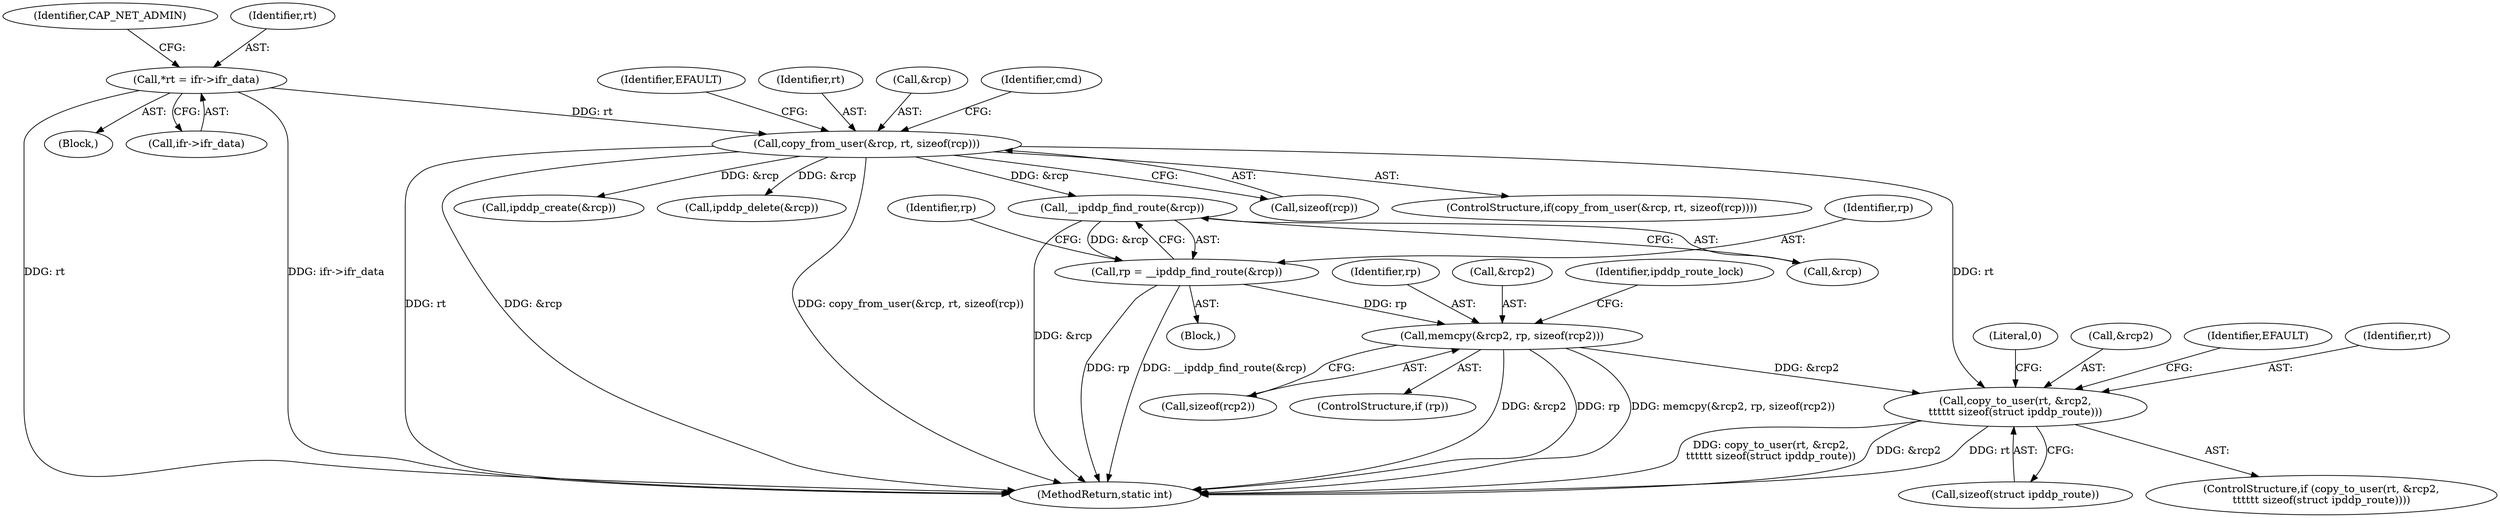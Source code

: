 digraph "1_linux_9824dfae5741275473a23a7ed5756c7b6efacc9d@API" {
"1000163" [label="(Call,copy_to_user(rt, &rcp2,\n\t\t\t\t\t\t sizeof(struct ipddp_route)))"];
"1000122" [label="(Call,copy_from_user(&rcp, rt, sizeof(rcp)))"];
"1000106" [label="(Call,*rt = ifr->ifr_data)"];
"1000150" [label="(Call,memcpy(&rcp2, rp, sizeof(rcp2)))"];
"1000143" [label="(Call,rp = __ipddp_find_route(&rcp))"];
"1000145" [label="(Call,__ipddp_find_route(&rcp))"];
"1000108" [label="(Call,ifr->ifr_data)"];
"1000130" [label="(Identifier,EFAULT)"];
"1000117" [label="(Identifier,CAP_NET_ADMIN)"];
"1000125" [label="(Identifier,rt)"];
"1000106" [label="(Call,*rt = ifr->ifr_data)"];
"1000145" [label="(Call,__ipddp_find_route(&rcp))"];
"1000163" [label="(Call,copy_to_user(rt, &rcp2,\n\t\t\t\t\t\t sizeof(struct ipddp_route)))"];
"1000151" [label="(Call,&rcp2)"];
"1000136" [label="(Call,ipddp_create(&rcp))"];
"1000167" [label="(Call,sizeof(struct ipddp_route))"];
"1000180" [label="(Call,ipddp_delete(&rcp))"];
"1000144" [label="(Identifier,rp)"];
"1000133" [label="(Block,)"];
"1000173" [label="(Literal,0)"];
"1000123" [label="(Call,&rcp)"];
"1000187" [label="(MethodReturn,static int)"];
"1000150" [label="(Call,memcpy(&rcp2, rp, sizeof(rcp2)))"];
"1000165" [label="(Call,&rcp2)"];
"1000149" [label="(Identifier,rp)"];
"1000158" [label="(Identifier,ipddp_route_lock)"];
"1000107" [label="(Identifier,rt)"];
"1000148" [label="(ControlStructure,if (rp))"];
"1000171" [label="(Identifier,EFAULT)"];
"1000122" [label="(Call,copy_from_user(&rcp, rt, sizeof(rcp)))"];
"1000164" [label="(Identifier,rt)"];
"1000162" [label="(ControlStructure,if (copy_to_user(rt, &rcp2,\n\t\t\t\t\t\t sizeof(struct ipddp_route))))"];
"1000154" [label="(Call,sizeof(rcp2))"];
"1000143" [label="(Call,rp = __ipddp_find_route(&rcp))"];
"1000126" [label="(Call,sizeof(rcp))"];
"1000104" [label="(Block,)"];
"1000132" [label="(Identifier,cmd)"];
"1000146" [label="(Call,&rcp)"];
"1000153" [label="(Identifier,rp)"];
"1000121" [label="(ControlStructure,if(copy_from_user(&rcp, rt, sizeof(rcp))))"];
"1000163" -> "1000162"  [label="AST: "];
"1000163" -> "1000167"  [label="CFG: "];
"1000164" -> "1000163"  [label="AST: "];
"1000165" -> "1000163"  [label="AST: "];
"1000167" -> "1000163"  [label="AST: "];
"1000171" -> "1000163"  [label="CFG: "];
"1000173" -> "1000163"  [label="CFG: "];
"1000163" -> "1000187"  [label="DDG: &rcp2"];
"1000163" -> "1000187"  [label="DDG: rt"];
"1000163" -> "1000187"  [label="DDG: copy_to_user(rt, &rcp2,\n\t\t\t\t\t\t sizeof(struct ipddp_route))"];
"1000122" -> "1000163"  [label="DDG: rt"];
"1000150" -> "1000163"  [label="DDG: &rcp2"];
"1000122" -> "1000121"  [label="AST: "];
"1000122" -> "1000126"  [label="CFG: "];
"1000123" -> "1000122"  [label="AST: "];
"1000125" -> "1000122"  [label="AST: "];
"1000126" -> "1000122"  [label="AST: "];
"1000130" -> "1000122"  [label="CFG: "];
"1000132" -> "1000122"  [label="CFG: "];
"1000122" -> "1000187"  [label="DDG: rt"];
"1000122" -> "1000187"  [label="DDG: &rcp"];
"1000122" -> "1000187"  [label="DDG: copy_from_user(&rcp, rt, sizeof(rcp))"];
"1000106" -> "1000122"  [label="DDG: rt"];
"1000122" -> "1000136"  [label="DDG: &rcp"];
"1000122" -> "1000145"  [label="DDG: &rcp"];
"1000122" -> "1000180"  [label="DDG: &rcp"];
"1000106" -> "1000104"  [label="AST: "];
"1000106" -> "1000108"  [label="CFG: "];
"1000107" -> "1000106"  [label="AST: "];
"1000108" -> "1000106"  [label="AST: "];
"1000117" -> "1000106"  [label="CFG: "];
"1000106" -> "1000187"  [label="DDG: ifr->ifr_data"];
"1000106" -> "1000187"  [label="DDG: rt"];
"1000150" -> "1000148"  [label="AST: "];
"1000150" -> "1000154"  [label="CFG: "];
"1000151" -> "1000150"  [label="AST: "];
"1000153" -> "1000150"  [label="AST: "];
"1000154" -> "1000150"  [label="AST: "];
"1000158" -> "1000150"  [label="CFG: "];
"1000150" -> "1000187"  [label="DDG: &rcp2"];
"1000150" -> "1000187"  [label="DDG: rp"];
"1000150" -> "1000187"  [label="DDG: memcpy(&rcp2, rp, sizeof(rcp2))"];
"1000143" -> "1000150"  [label="DDG: rp"];
"1000143" -> "1000133"  [label="AST: "];
"1000143" -> "1000145"  [label="CFG: "];
"1000144" -> "1000143"  [label="AST: "];
"1000145" -> "1000143"  [label="AST: "];
"1000149" -> "1000143"  [label="CFG: "];
"1000143" -> "1000187"  [label="DDG: rp"];
"1000143" -> "1000187"  [label="DDG: __ipddp_find_route(&rcp)"];
"1000145" -> "1000143"  [label="DDG: &rcp"];
"1000145" -> "1000146"  [label="CFG: "];
"1000146" -> "1000145"  [label="AST: "];
"1000145" -> "1000187"  [label="DDG: &rcp"];
}
